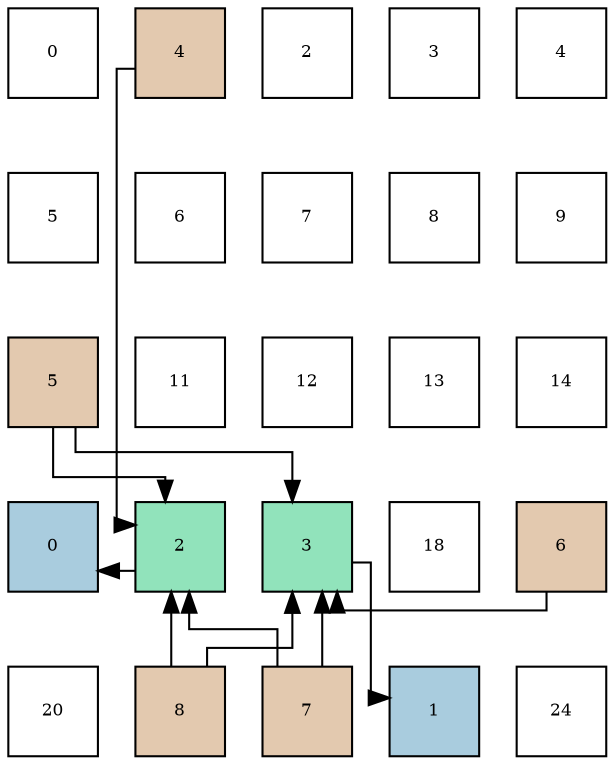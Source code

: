 digraph layout{
 rankdir=TB;
 splines=ortho;
 node [style=filled shape=square fixedsize=true width=0.6];
0[label="0", fontsize=8, fillcolor="#ffffff"];
1[label="4", fontsize=8, fillcolor="#e3c9af"];
2[label="2", fontsize=8, fillcolor="#ffffff"];
3[label="3", fontsize=8, fillcolor="#ffffff"];
4[label="4", fontsize=8, fillcolor="#ffffff"];
5[label="5", fontsize=8, fillcolor="#ffffff"];
6[label="6", fontsize=8, fillcolor="#ffffff"];
7[label="7", fontsize=8, fillcolor="#ffffff"];
8[label="8", fontsize=8, fillcolor="#ffffff"];
9[label="9", fontsize=8, fillcolor="#ffffff"];
10[label="5", fontsize=8, fillcolor="#e3c9af"];
11[label="11", fontsize=8, fillcolor="#ffffff"];
12[label="12", fontsize=8, fillcolor="#ffffff"];
13[label="13", fontsize=8, fillcolor="#ffffff"];
14[label="14", fontsize=8, fillcolor="#ffffff"];
15[label="0", fontsize=8, fillcolor="#a9ccde"];
16[label="2", fontsize=8, fillcolor="#91e3bb"];
17[label="3", fontsize=8, fillcolor="#91e3bb"];
18[label="18", fontsize=8, fillcolor="#ffffff"];
19[label="6", fontsize=8, fillcolor="#e3c9af"];
20[label="20", fontsize=8, fillcolor="#ffffff"];
21[label="8", fontsize=8, fillcolor="#e3c9af"];
22[label="7", fontsize=8, fillcolor="#e3c9af"];
23[label="1", fontsize=8, fillcolor="#a9ccde"];
24[label="24", fontsize=8, fillcolor="#ffffff"];
edge [constraint=false, style=vis];16 -> 15;
17 -> 23;
1 -> 16;
10 -> 16;
10 -> 17;
19 -> 17;
22 -> 16;
22 -> 17;
21 -> 16;
21 -> 17;
edge [constraint=true, style=invis];
0 -> 5 -> 10 -> 15 -> 20;
1 -> 6 -> 11 -> 16 -> 21;
2 -> 7 -> 12 -> 17 -> 22;
3 -> 8 -> 13 -> 18 -> 23;
4 -> 9 -> 14 -> 19 -> 24;
rank = same {0 -> 1 -> 2 -> 3 -> 4};
rank = same {5 -> 6 -> 7 -> 8 -> 9};
rank = same {10 -> 11 -> 12 -> 13 -> 14};
rank = same {15 -> 16 -> 17 -> 18 -> 19};
rank = same {20 -> 21 -> 22 -> 23 -> 24};
}